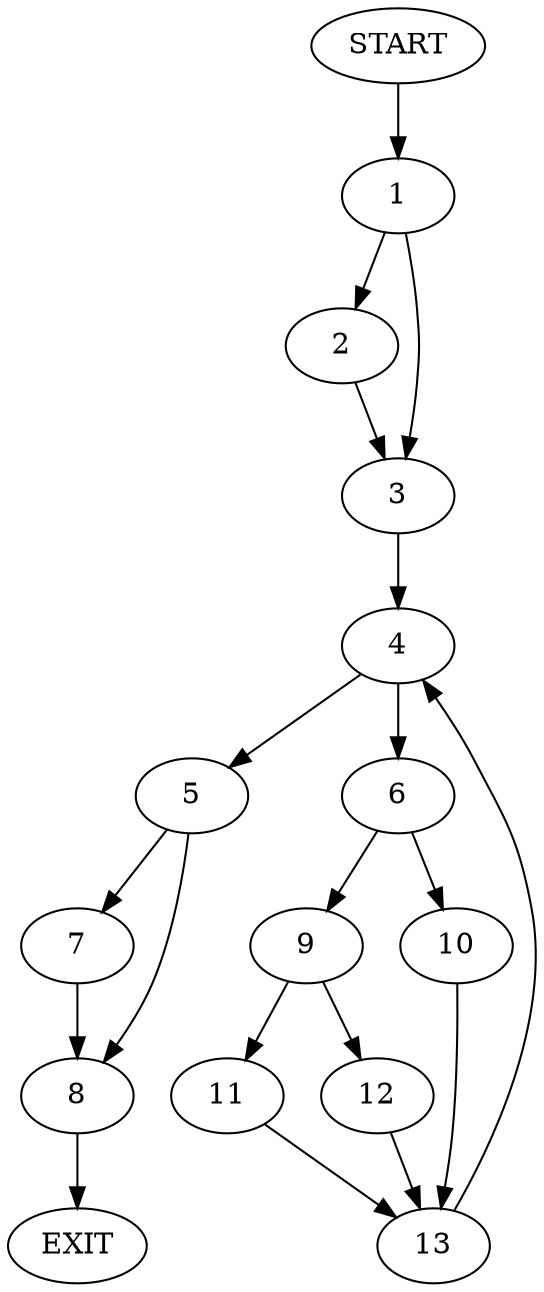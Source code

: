 digraph {
0 [label="START"]
14 [label="EXIT"]
0 -> 1
1 -> 2
1 -> 3
3 -> 4
2 -> 3
4 -> 5
4 -> 6
5 -> 7
5 -> 8
6 -> 9
6 -> 10
9 -> 11
9 -> 12
10 -> 13
13 -> 4
12 -> 13
11 -> 13
7 -> 8
8 -> 14
}

